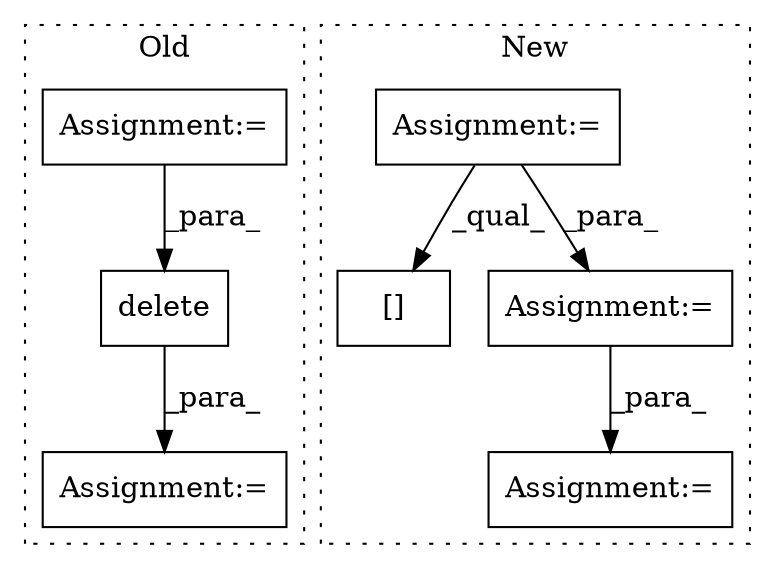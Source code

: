 digraph G {
subgraph cluster0 {
1 [label="delete" a="32" s="3876,3918" l="7,1" shape="box"];
3 [label="Assignment:=" a="7" s="3869" l="1" shape="box"];
4 [label="Assignment:=" a="7" s="3717" l="1" shape="box"];
label = "Old";
style="dotted";
}
subgraph cluster1 {
2 [label="[]" a="2" s="3529,3592" l="10,2" shape="box"];
5 [label="Assignment:=" a="7" s="3484" l="1" shape="box"];
6 [label="Assignment:=" a="7" s="3785" l="1" shape="box"];
7 [label="Assignment:=" a="7" s="3657" l="1" shape="box"];
label = "New";
style="dotted";
}
1 -> 3 [label="_para_"];
4 -> 1 [label="_para_"];
5 -> 2 [label="_qual_"];
5 -> 7 [label="_para_"];
7 -> 6 [label="_para_"];
}